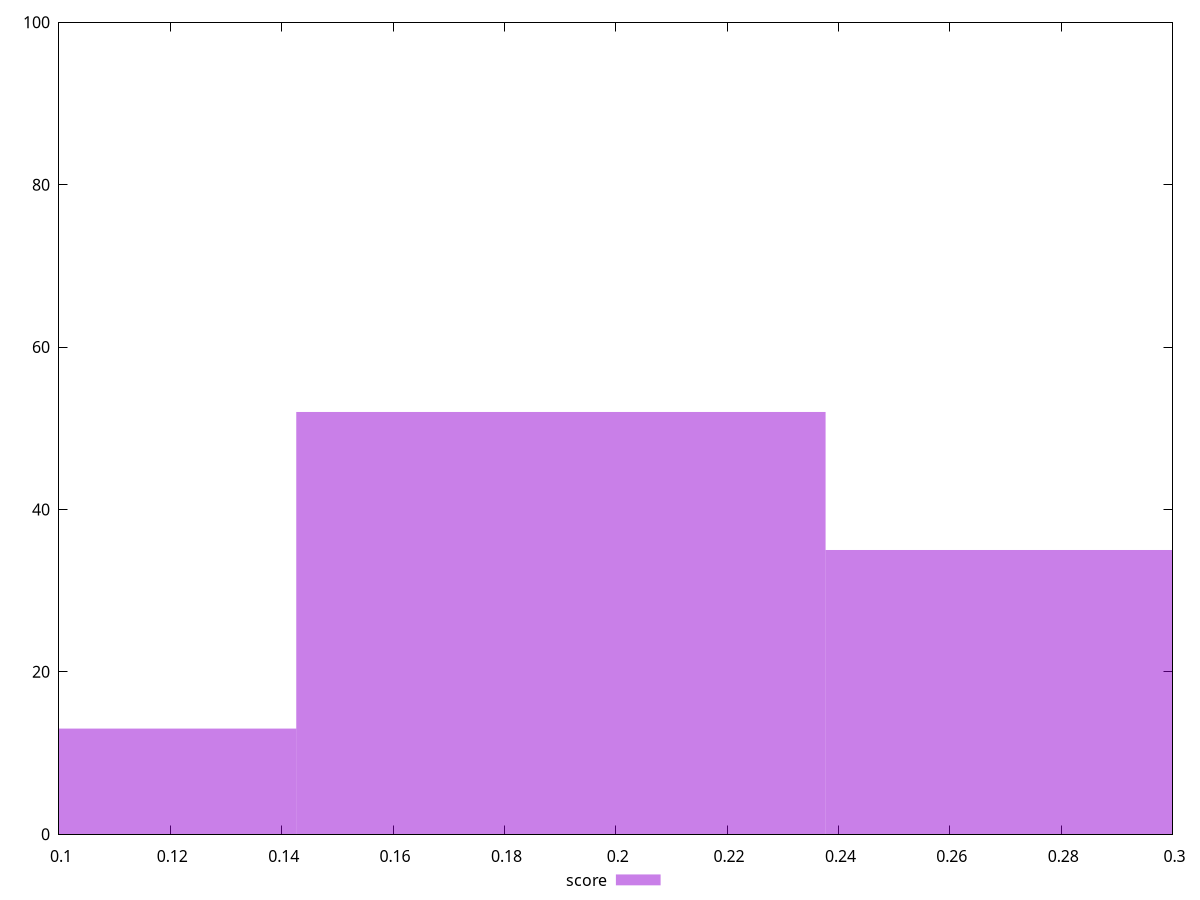 reset

$score <<EOF
0.0950755597141757 13
0.2852266791425271 35
0.1901511194283514 52
EOF

set key outside below
set boxwidth 0.0950755597141757
set xrange [0.1:0.3]
set yrange [0:100]
set trange [0:100]
set style fill transparent solid 0.5 noborder
set terminal svg size 640, 490 enhanced background rgb 'white'
set output "report/report_00029_2021-02-24T13-36-40.390Z/first-meaningful-paint/samples/astro/score/histogram.svg"

plot $score title "score" with boxes

reset
